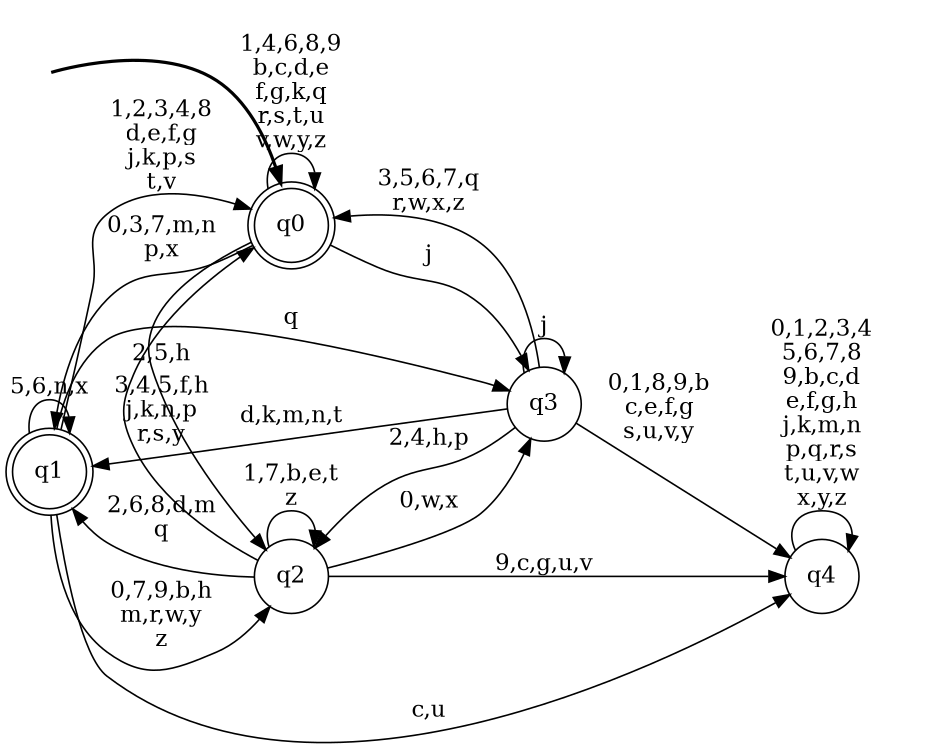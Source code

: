 digraph BlueStar {
__start0 [style = invis, shape = none, label = "", width = 0, height = 0];

rankdir=LR;
size="8,5";

s0 [style="rounded,filled", color="black", fillcolor="white" shape="doublecircle", label="q0"];
s1 [style="rounded,filled", color="black", fillcolor="white" shape="doublecircle", label="q1"];
s2 [style="filled", color="black", fillcolor="white" shape="circle", label="q2"];
s3 [style="filled", color="black", fillcolor="white" shape="circle", label="q3"];
s4 [style="filled", color="black", fillcolor="white" shape="circle", label="q4"];
subgraph cluster_main { 
	graph [pad=".75", ranksep="0.15", nodesep="0.15"];
	 style=invis; 
	__start0 -> s0 [penwidth=2];
}
s0 -> s0 [label="1,4,6,8,9\nb,c,d,e\nf,g,k,q\nr,s,t,u\nv,w,y,z"];
s0 -> s1 [label="0,3,7,m,n\np,x"];
s0 -> s2 [label="2,5,h"];
s0 -> s3 [label="j"];
s1 -> s0 [label="1,2,3,4,8\nd,e,f,g\nj,k,p,s\nt,v"];
s1 -> s1 [label="5,6,n,x"];
s1 -> s2 [label="0,7,9,b,h\nm,r,w,y\nz"];
s1 -> s3 [label="q"];
s1 -> s4 [label="c,u"];
s2 -> s0 [label="3,4,5,f,h\nj,k,n,p\nr,s,y"];
s2 -> s1 [label="2,6,8,d,m\nq"];
s2 -> s2 [label="1,7,b,e,t\nz"];
s2 -> s3 [label="0,w,x"];
s2 -> s4 [label="9,c,g,u,v"];
s3 -> s0 [label="3,5,6,7,q\nr,w,x,z"];
s3 -> s1 [label="d,k,m,n,t"];
s3 -> s2 [label="2,4,h,p"];
s3 -> s3 [label="j"];
s3 -> s4 [label="0,1,8,9,b\nc,e,f,g\ns,u,v,y"];
s4 -> s4 [label="0,1,2,3,4\n5,6,7,8\n9,b,c,d\ne,f,g,h\nj,k,m,n\np,q,r,s\nt,u,v,w\nx,y,z"];

}
